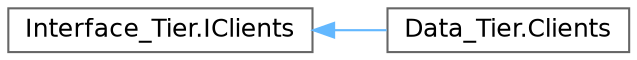 digraph "Graphical Class Hierarchy"
{
 // LATEX_PDF_SIZE
  bgcolor="transparent";
  edge [fontname=Helvetica,fontsize=12,labelfontname=Helvetica,labelfontsize=10];
  node [fontname=Helvetica,fontsize=12,shape=box,height=0.2,width=0.4];
  rankdir="LR";
  Node0 [id="Node000000",label="Interface_Tier.IClients",height=0.2,width=0.4,color="grey40", fillcolor="white", style="filled",URL="$interface_interface___tier_1_1_i_clients.html",tooltip="Methods to implement in the clients class."];
  Node0 -> Node1 [id="edge9_Node000000_Node000001",dir="back",color="steelblue1",style="solid",tooltip=" "];
  Node1 [id="Node000001",label="Data_Tier.Clients",height=0.2,width=0.4,color="grey40", fillcolor="white", style="filled",URL="$class_data___tier_1_1_clients.html",tooltip="Singleton class that manages the list of clients. Allows adding, removing, updating and retrieving cl..."];
}
